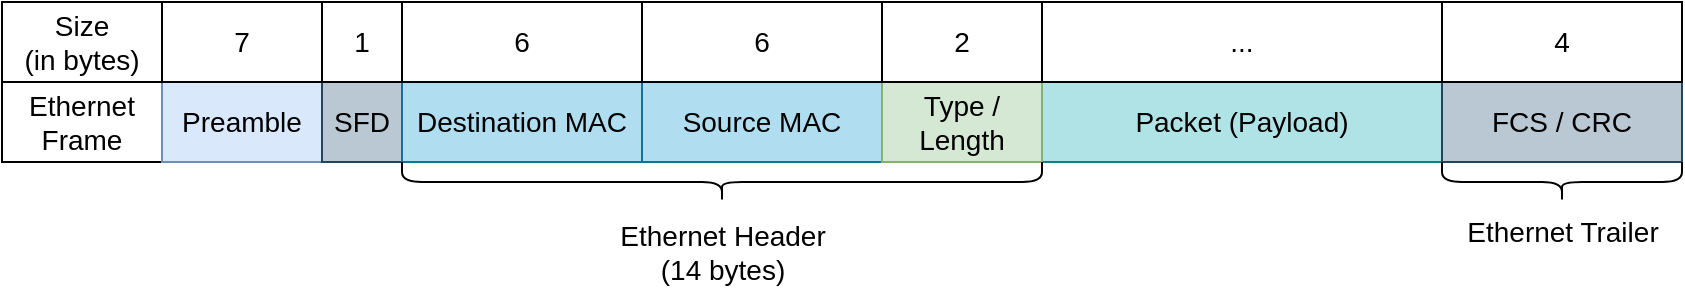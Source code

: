 <mxfile version="20.2.5" type="device"><diagram id="Gv6KQQOzY3hONxZFgRzH" name="Page-1"><mxGraphModel dx="1185" dy="650" grid="1" gridSize="10" guides="1" tooltips="1" connect="1" arrows="1" fold="1" page="1" pageScale="1" pageWidth="850" pageHeight="1100" background="#ffffff" math="0" shadow="0"><root><mxCell id="0"/><mxCell id="1" parent="0"/><mxCell id="KlQdhGyhPdNQHkRz2Z3O-1" value="&lt;div style=&quot;font-size: 14px;&quot;&gt;Size&lt;/div&gt;&lt;div style=&quot;font-size: 14px;&quot;&gt;(in bytes)&lt;br style=&quot;font-size: 14px;&quot;&gt;&lt;/div&gt;" style="rounded=0;whiteSpace=wrap;html=1;fontSize=14;" vertex="1" parent="1"><mxGeometry x="80" y="80" width="80" height="40" as="geometry"/></mxCell><mxCell id="KlQdhGyhPdNQHkRz2Z3O-2" value="Ethernet Frame" style="rounded=0;whiteSpace=wrap;html=1;fontSize=14;" vertex="1" parent="1"><mxGeometry x="80" y="120" width="80" height="40" as="geometry"/></mxCell><mxCell id="KlQdhGyhPdNQHkRz2Z3O-3" value="Preamble" style="rounded=0;whiteSpace=wrap;html=1;fillColor=#dae8fc;strokeColor=#6c8ebf;fontSize=14;" vertex="1" parent="1"><mxGeometry x="160" y="120" width="80" height="40" as="geometry"/></mxCell><mxCell id="KlQdhGyhPdNQHkRz2Z3O-4" value="7" style="rounded=0;whiteSpace=wrap;html=1;fontSize=14;" vertex="1" parent="1"><mxGeometry x="160" y="80" width="80" height="40" as="geometry"/></mxCell><mxCell id="KlQdhGyhPdNQHkRz2Z3O-5" value="SFD" style="rounded=0;whiteSpace=wrap;html=1;fillColor=#bac8d3;strokeColor=#23445d;fontSize=14;" vertex="1" parent="1"><mxGeometry x="240" y="120" width="40" height="40" as="geometry"/></mxCell><mxCell id="KlQdhGyhPdNQHkRz2Z3O-6" value="1" style="rounded=0;whiteSpace=wrap;html=1;fontSize=14;" vertex="1" parent="1"><mxGeometry x="240" y="80" width="40" height="40" as="geometry"/></mxCell><mxCell id="KlQdhGyhPdNQHkRz2Z3O-7" value="Destination MAC" style="rounded=0;whiteSpace=wrap;html=1;fillColor=#b1ddf0;strokeColor=#10739e;fontSize=14;" vertex="1" parent="1"><mxGeometry x="280" y="120" width="120" height="40" as="geometry"/></mxCell><mxCell id="KlQdhGyhPdNQHkRz2Z3O-8" value="Packet (Payload)" style="rounded=0;whiteSpace=wrap;html=1;fillColor=#b0e3e6;strokeColor=#0e8088;fontSize=14;" vertex="1" parent="1"><mxGeometry x="600" y="120" width="200" height="40" as="geometry"/></mxCell><mxCell id="KlQdhGyhPdNQHkRz2Z3O-9" value="FCS / CRC" style="rounded=0;whiteSpace=wrap;html=1;fillColor=#bac8d3;strokeColor=#23445d;fontSize=14;" vertex="1" parent="1"><mxGeometry x="800" y="120" width="120" height="40" as="geometry"/></mxCell><mxCell id="KlQdhGyhPdNQHkRz2Z3O-10" value="6" style="rounded=0;whiteSpace=wrap;html=1;fontSize=14;" vertex="1" parent="1"><mxGeometry x="280" y="80" width="120" height="40" as="geometry"/></mxCell><mxCell id="KlQdhGyhPdNQHkRz2Z3O-11" value="&lt;font style=&quot;font-size: 14px;&quot;&gt;...&lt;/font&gt;" style="rounded=0;whiteSpace=wrap;html=1;fontSize=14;" vertex="1" parent="1"><mxGeometry x="600" y="80" width="200" height="40" as="geometry"/></mxCell><mxCell id="KlQdhGyhPdNQHkRz2Z3O-12" value="4" style="rounded=0;whiteSpace=wrap;html=1;fontSize=14;" vertex="1" parent="1"><mxGeometry x="800" y="80" width="120" height="40" as="geometry"/></mxCell><mxCell id="KlQdhGyhPdNQHkRz2Z3O-15" value="Source MAC" style="rounded=0;whiteSpace=wrap;html=1;fillColor=#b1ddf0;strokeColor=#10739e;fontSize=14;" vertex="1" parent="1"><mxGeometry x="400" y="120" width="120" height="40" as="geometry"/></mxCell><mxCell id="KlQdhGyhPdNQHkRz2Z3O-17" value="Type / Length" style="rounded=0;whiteSpace=wrap;html=1;fontSize=14;fillColor=#d5e8d4;strokeColor=#82b366;" vertex="1" parent="1"><mxGeometry x="520" y="120" width="80" height="40" as="geometry"/></mxCell><mxCell id="KlQdhGyhPdNQHkRz2Z3O-18" value="6" style="rounded=0;whiteSpace=wrap;html=1;fontSize=14;" vertex="1" parent="1"><mxGeometry x="400" y="80" width="120" height="40" as="geometry"/></mxCell><mxCell id="KlQdhGyhPdNQHkRz2Z3O-19" value="2" style="rounded=0;whiteSpace=wrap;html=1;fontSize=14;" vertex="1" parent="1"><mxGeometry x="520" y="80" width="80" height="40" as="geometry"/></mxCell><mxCell id="KlQdhGyhPdNQHkRz2Z3O-20" value="" style="shape=curlyBracket;whiteSpace=wrap;html=1;rounded=1;fontSize=14;direction=north;" vertex="1" parent="1"><mxGeometry x="280" y="160" width="320" height="20" as="geometry"/></mxCell><mxCell id="KlQdhGyhPdNQHkRz2Z3O-21" value="&lt;div&gt;Ethernet Header&lt;/div&gt;&lt;div&gt;(14 bytes)&lt;br&gt;&lt;/div&gt;" style="text;html=1;align=center;verticalAlign=middle;resizable=0;points=[];autosize=1;strokeColor=none;fillColor=none;fontSize=14;" vertex="1" parent="1"><mxGeometry x="375" y="180" width="130" height="50" as="geometry"/></mxCell><mxCell id="KlQdhGyhPdNQHkRz2Z3O-22" value="" style="shape=curlyBracket;whiteSpace=wrap;html=1;rounded=1;fontSize=14;direction=north;" vertex="1" parent="1"><mxGeometry x="800" y="160" width="120" height="20" as="geometry"/></mxCell><mxCell id="KlQdhGyhPdNQHkRz2Z3O-23" value="Ethernet Trailer" style="text;html=1;align=center;verticalAlign=middle;resizable=0;points=[];autosize=1;strokeColor=none;fillColor=none;fontSize=14;" vertex="1" parent="1"><mxGeometry x="800" y="180" width="120" height="30" as="geometry"/></mxCell></root></mxGraphModel></diagram></mxfile>